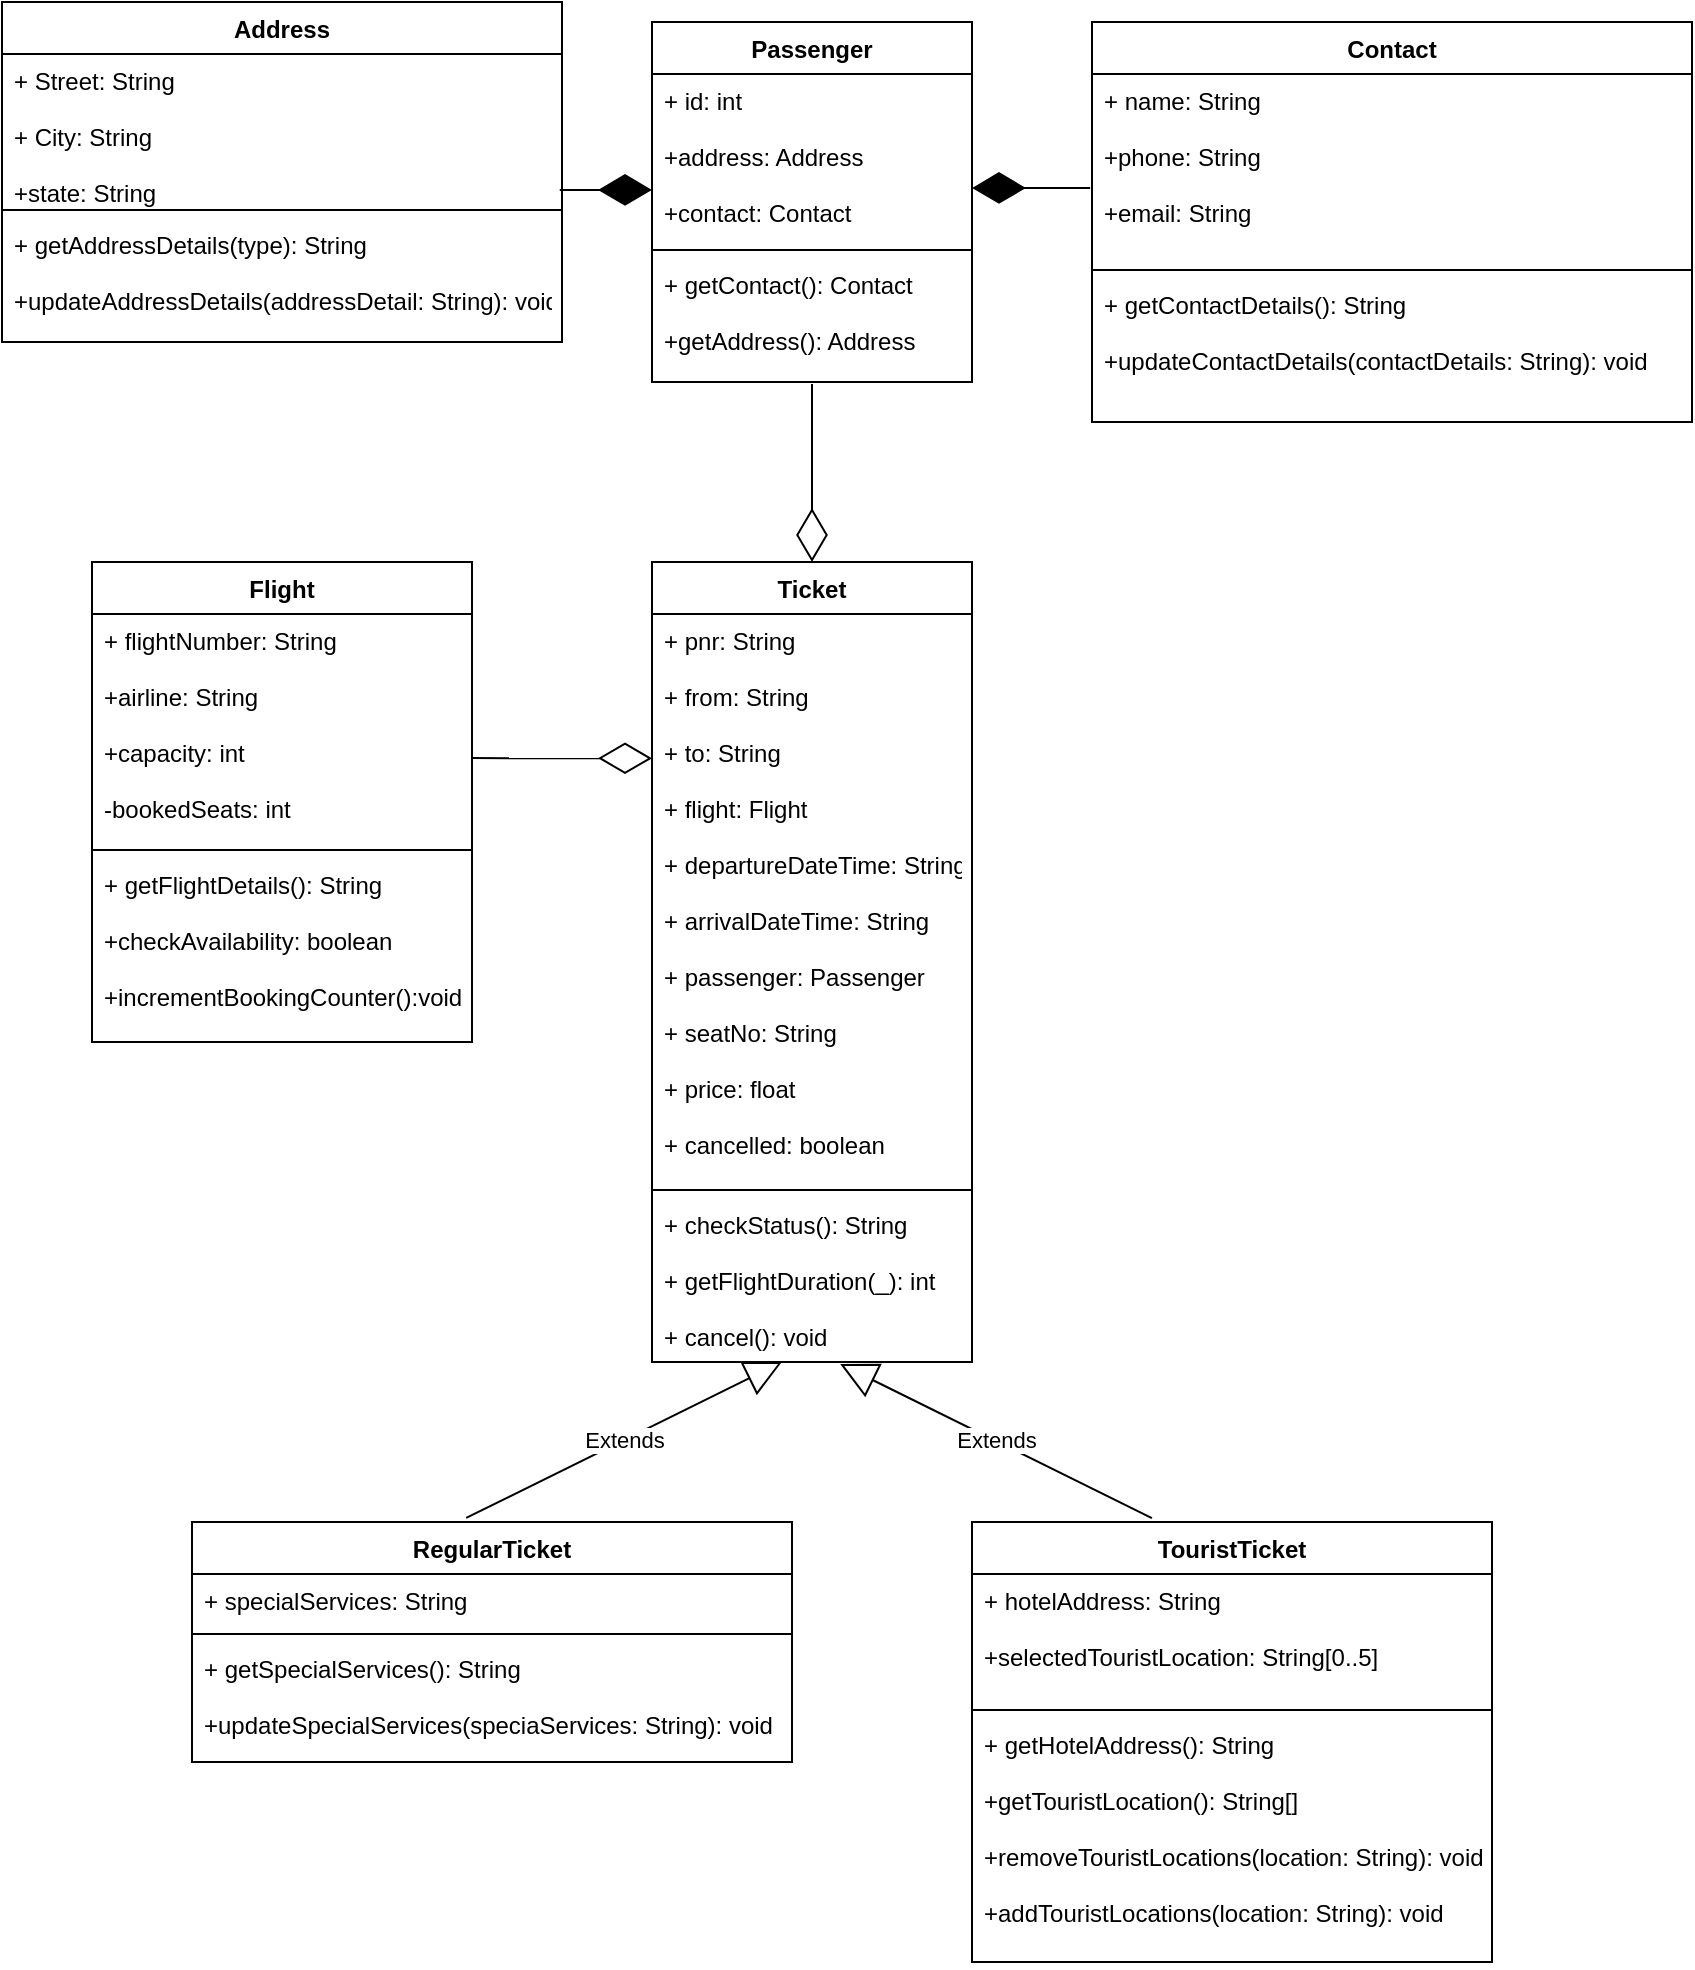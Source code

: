 <mxfile version="14.2.4" type="device"><diagram id="uGJEjeDSnIIGlxUwhhXe" name="Page-1"><mxGraphModel dx="770" dy="393" grid="0" gridSize="10" guides="1" tooltips="1" connect="1" arrows="1" fold="1" page="1" pageScale="1" pageWidth="850" pageHeight="1100" background="none" math="0" shadow="0"><root><mxCell id="0"/><mxCell id="1" parent="0"/><mxCell id="QcTNH2rrbYmqmXC4geyy-1" value="Address" style="swimlane;fontStyle=1;align=center;verticalAlign=top;childLayout=stackLayout;horizontal=1;startSize=26;horizontalStack=0;resizeParent=1;resizeParentMax=0;resizeLast=0;collapsible=1;marginBottom=0;" vertex="1" parent="1"><mxGeometry x="5" y="30" width="280" height="170" as="geometry"/></mxCell><mxCell id="QcTNH2rrbYmqmXC4geyy-2" value="+ Street: String&#10;&#10;+ City: String&#10;&#10;+state: String&#10;" style="text;strokeColor=none;fillColor=none;align=left;verticalAlign=top;spacingLeft=4;spacingRight=4;overflow=hidden;rotatable=0;points=[[0,0.5],[1,0.5]];portConstraint=eastwest;" vertex="1" parent="QcTNH2rrbYmqmXC4geyy-1"><mxGeometry y="26" width="280" height="74" as="geometry"/></mxCell><mxCell id="QcTNH2rrbYmqmXC4geyy-3" value="" style="line;strokeWidth=1;fillColor=none;align=left;verticalAlign=middle;spacingTop=-1;spacingLeft=3;spacingRight=3;rotatable=0;labelPosition=right;points=[];portConstraint=eastwest;" vertex="1" parent="QcTNH2rrbYmqmXC4geyy-1"><mxGeometry y="100" width="280" height="8" as="geometry"/></mxCell><mxCell id="QcTNH2rrbYmqmXC4geyy-4" value="+ getAddressDetails(type): String&#10;&#10;+updateAddressDetails(addressDetail: String): void" style="text;strokeColor=none;fillColor=none;align=left;verticalAlign=top;spacingLeft=4;spacingRight=4;overflow=hidden;rotatable=0;points=[[0,0.5],[1,0.5]];portConstraint=eastwest;" vertex="1" parent="QcTNH2rrbYmqmXC4geyy-1"><mxGeometry y="108" width="280" height="62" as="geometry"/></mxCell><mxCell id="QcTNH2rrbYmqmXC4geyy-5" value="Passenger" style="swimlane;fontStyle=1;align=center;verticalAlign=top;childLayout=stackLayout;horizontal=1;startSize=26;horizontalStack=0;resizeParent=1;resizeParentMax=0;resizeLast=0;collapsible=1;marginBottom=0;" vertex="1" parent="1"><mxGeometry x="330" y="40" width="160" height="180" as="geometry"/></mxCell><mxCell id="QcTNH2rrbYmqmXC4geyy-6" value="+ id: int&#10;&#10;+address: Address&#10;&#10;+contact: Contact&#10;" style="text;strokeColor=none;fillColor=none;align=left;verticalAlign=top;spacingLeft=4;spacingRight=4;overflow=hidden;rotatable=0;points=[[0,0.5],[1,0.5]];portConstraint=eastwest;" vertex="1" parent="QcTNH2rrbYmqmXC4geyy-5"><mxGeometry y="26" width="160" height="84" as="geometry"/></mxCell><mxCell id="QcTNH2rrbYmqmXC4geyy-7" value="" style="line;strokeWidth=1;fillColor=none;align=left;verticalAlign=middle;spacingTop=-1;spacingLeft=3;spacingRight=3;rotatable=0;labelPosition=right;points=[];portConstraint=eastwest;" vertex="1" parent="QcTNH2rrbYmqmXC4geyy-5"><mxGeometry y="110" width="160" height="8" as="geometry"/></mxCell><mxCell id="QcTNH2rrbYmqmXC4geyy-8" value="+ getContact(): Contact&#10;&#10;+getAddress(): Address" style="text;strokeColor=none;fillColor=none;align=left;verticalAlign=top;spacingLeft=4;spacingRight=4;overflow=hidden;rotatable=0;points=[[0,0.5],[1,0.5]];portConstraint=eastwest;" vertex="1" parent="QcTNH2rrbYmqmXC4geyy-5"><mxGeometry y="118" width="160" height="62" as="geometry"/></mxCell><mxCell id="QcTNH2rrbYmqmXC4geyy-9" value="Contact" style="swimlane;fontStyle=1;align=center;verticalAlign=top;childLayout=stackLayout;horizontal=1;startSize=26;horizontalStack=0;resizeParent=1;resizeParentMax=0;resizeLast=0;collapsible=1;marginBottom=0;" vertex="1" parent="1"><mxGeometry x="550" y="40" width="300" height="200" as="geometry"/></mxCell><mxCell id="QcTNH2rrbYmqmXC4geyy-10" value="+ name: String&#10;&#10;+phone: String&#10;&#10;+email: String" style="text;strokeColor=none;fillColor=none;align=left;verticalAlign=top;spacingLeft=4;spacingRight=4;overflow=hidden;rotatable=0;points=[[0,0.5],[1,0.5]];portConstraint=eastwest;" vertex="1" parent="QcTNH2rrbYmqmXC4geyy-9"><mxGeometry y="26" width="300" height="94" as="geometry"/></mxCell><mxCell id="QcTNH2rrbYmqmXC4geyy-11" value="" style="line;strokeWidth=1;fillColor=none;align=left;verticalAlign=middle;spacingTop=-1;spacingLeft=3;spacingRight=3;rotatable=0;labelPosition=right;points=[];portConstraint=eastwest;" vertex="1" parent="QcTNH2rrbYmqmXC4geyy-9"><mxGeometry y="120" width="300" height="8" as="geometry"/></mxCell><mxCell id="QcTNH2rrbYmqmXC4geyy-12" value="+ getContactDetails(): String&#10;&#10;+updateContactDetails(contactDetails: String): void" style="text;strokeColor=none;fillColor=none;align=left;verticalAlign=top;spacingLeft=4;spacingRight=4;overflow=hidden;rotatable=0;points=[[0,0.5],[1,0.5]];portConstraint=eastwest;" vertex="1" parent="QcTNH2rrbYmqmXC4geyy-9"><mxGeometry y="128" width="300" height="72" as="geometry"/></mxCell><mxCell id="QcTNH2rrbYmqmXC4geyy-15" value="Flight" style="swimlane;fontStyle=1;align=center;verticalAlign=top;childLayout=stackLayout;horizontal=1;startSize=26;horizontalStack=0;resizeParent=1;resizeParentMax=0;resizeLast=0;collapsible=1;marginBottom=0;" vertex="1" parent="1"><mxGeometry x="50" y="310" width="190" height="240" as="geometry"/></mxCell><mxCell id="QcTNH2rrbYmqmXC4geyy-16" value="+ flightNumber: String&#10;&#10;+airline: String&#10;&#10;+capacity: int&#10;&#10;-bookedSeats: int" style="text;strokeColor=none;fillColor=none;align=left;verticalAlign=top;spacingLeft=4;spacingRight=4;overflow=hidden;rotatable=0;points=[[0,0.5],[1,0.5]];portConstraint=eastwest;" vertex="1" parent="QcTNH2rrbYmqmXC4geyy-15"><mxGeometry y="26" width="190" height="114" as="geometry"/></mxCell><mxCell id="QcTNH2rrbYmqmXC4geyy-17" value="" style="line;strokeWidth=1;fillColor=none;align=left;verticalAlign=middle;spacingTop=-1;spacingLeft=3;spacingRight=3;rotatable=0;labelPosition=right;points=[];portConstraint=eastwest;" vertex="1" parent="QcTNH2rrbYmqmXC4geyy-15"><mxGeometry y="140" width="190" height="8" as="geometry"/></mxCell><mxCell id="QcTNH2rrbYmqmXC4geyy-18" value="+ getFlightDetails(): String&#10;&#10;+checkAvailability: boolean&#10;&#10;+incrementBookingCounter():void" style="text;strokeColor=none;fillColor=none;align=left;verticalAlign=top;spacingLeft=4;spacingRight=4;overflow=hidden;rotatable=0;points=[[0,0.5],[1,0.5]];portConstraint=eastwest;" vertex="1" parent="QcTNH2rrbYmqmXC4geyy-15"><mxGeometry y="148" width="190" height="92" as="geometry"/></mxCell><mxCell id="QcTNH2rrbYmqmXC4geyy-19" value="Ticket" style="swimlane;fontStyle=1;align=center;verticalAlign=top;childLayout=stackLayout;horizontal=1;startSize=26;horizontalStack=0;resizeParent=1;resizeParentMax=0;resizeLast=0;collapsible=1;marginBottom=0;" vertex="1" parent="1"><mxGeometry x="330" y="310" width="160" height="400" as="geometry"/></mxCell><mxCell id="QcTNH2rrbYmqmXC4geyy-20" value="+ pnr: String&#10;&#10;+ from: String&#10;&#10;+ to: String&#10;&#10;+ flight: Flight&#10;&#10;+ departureDateTime: String&#10;&#10;+ arrivalDateTime: String&#10;&#10;+ passenger: Passenger&#10;&#10;+ seatNo: String&#10;&#10;+ price: float&#10;&#10;+ cancelled: boolean" style="text;strokeColor=none;fillColor=none;align=left;verticalAlign=top;spacingLeft=4;spacingRight=4;overflow=hidden;rotatable=0;points=[[0,0.5],[1,0.5]];portConstraint=eastwest;" vertex="1" parent="QcTNH2rrbYmqmXC4geyy-19"><mxGeometry y="26" width="160" height="284" as="geometry"/></mxCell><mxCell id="QcTNH2rrbYmqmXC4geyy-21" value="" style="line;strokeWidth=1;fillColor=none;align=left;verticalAlign=middle;spacingTop=-1;spacingLeft=3;spacingRight=3;rotatable=0;labelPosition=right;points=[];portConstraint=eastwest;" vertex="1" parent="QcTNH2rrbYmqmXC4geyy-19"><mxGeometry y="310" width="160" height="8" as="geometry"/></mxCell><mxCell id="QcTNH2rrbYmqmXC4geyy-22" value="+ checkStatus(): String&#10;&#10;+ getFlightDuration(_): int&#10;&#10;+ cancel(): void" style="text;strokeColor=none;fillColor=none;align=left;verticalAlign=top;spacingLeft=4;spacingRight=4;overflow=hidden;rotatable=0;points=[[0,0.5],[1,0.5]];portConstraint=eastwest;" vertex="1" parent="QcTNH2rrbYmqmXC4geyy-19"><mxGeometry y="318" width="160" height="82" as="geometry"/></mxCell><mxCell id="QcTNH2rrbYmqmXC4geyy-23" value="RegularTicket" style="swimlane;fontStyle=1;align=center;verticalAlign=top;childLayout=stackLayout;horizontal=1;startSize=26;horizontalStack=0;resizeParent=1;resizeParentMax=0;resizeLast=0;collapsible=1;marginBottom=0;" vertex="1" parent="1"><mxGeometry x="100" y="790" width="300" height="120" as="geometry"/></mxCell><mxCell id="QcTNH2rrbYmqmXC4geyy-24" value="+ specialServices: String" style="text;strokeColor=none;fillColor=none;align=left;verticalAlign=top;spacingLeft=4;spacingRight=4;overflow=hidden;rotatable=0;points=[[0,0.5],[1,0.5]];portConstraint=eastwest;" vertex="1" parent="QcTNH2rrbYmqmXC4geyy-23"><mxGeometry y="26" width="300" height="26" as="geometry"/></mxCell><mxCell id="QcTNH2rrbYmqmXC4geyy-25" value="" style="line;strokeWidth=1;fillColor=none;align=left;verticalAlign=middle;spacingTop=-1;spacingLeft=3;spacingRight=3;rotatable=0;labelPosition=right;points=[];portConstraint=eastwest;" vertex="1" parent="QcTNH2rrbYmqmXC4geyy-23"><mxGeometry y="52" width="300" height="8" as="geometry"/></mxCell><mxCell id="QcTNH2rrbYmqmXC4geyy-26" value="+ getSpecialServices(): String&#10;&#10;+updateSpecialServices(speciaServices: String): void" style="text;strokeColor=none;fillColor=none;align=left;verticalAlign=top;spacingLeft=4;spacingRight=4;overflow=hidden;rotatable=0;points=[[0,0.5],[1,0.5]];portConstraint=eastwest;" vertex="1" parent="QcTNH2rrbYmqmXC4geyy-23"><mxGeometry y="60" width="300" height="60" as="geometry"/></mxCell><mxCell id="QcTNH2rrbYmqmXC4geyy-27" value="TouristTicket" style="swimlane;fontStyle=1;align=center;verticalAlign=top;childLayout=stackLayout;horizontal=1;startSize=26;horizontalStack=0;resizeParent=1;resizeParentMax=0;resizeLast=0;collapsible=1;marginBottom=0;" vertex="1" parent="1"><mxGeometry x="490" y="790" width="260" height="220" as="geometry"/></mxCell><mxCell id="QcTNH2rrbYmqmXC4geyy-28" value="+ hotelAddress: String&#10;&#10;+selectedTouristLocation: String[0..5]" style="text;strokeColor=none;fillColor=none;align=left;verticalAlign=top;spacingLeft=4;spacingRight=4;overflow=hidden;rotatable=0;points=[[0,0.5],[1,0.5]];portConstraint=eastwest;" vertex="1" parent="QcTNH2rrbYmqmXC4geyy-27"><mxGeometry y="26" width="260" height="64" as="geometry"/></mxCell><mxCell id="QcTNH2rrbYmqmXC4geyy-29" value="" style="line;strokeWidth=1;fillColor=none;align=left;verticalAlign=middle;spacingTop=-1;spacingLeft=3;spacingRight=3;rotatable=0;labelPosition=right;points=[];portConstraint=eastwest;" vertex="1" parent="QcTNH2rrbYmqmXC4geyy-27"><mxGeometry y="90" width="260" height="8" as="geometry"/></mxCell><mxCell id="QcTNH2rrbYmqmXC4geyy-30" value="+ getHotelAddress(): String&#10;&#10;+getTouristLocation(): String[]&#10;&#10;+removeTouristLocations(location: String): void&#10;&#10;+addTouristLocations(location: String): void" style="text;strokeColor=none;fillColor=none;align=left;verticalAlign=top;spacingLeft=4;spacingRight=4;overflow=hidden;rotatable=0;points=[[0,0.5],[1,0.5]];portConstraint=eastwest;" vertex="1" parent="QcTNH2rrbYmqmXC4geyy-27"><mxGeometry y="98" width="260" height="122" as="geometry"/></mxCell><mxCell id="QcTNH2rrbYmqmXC4geyy-31" value="" style="endArrow=diamondThin;endFill=1;endSize=24;html=1;exitX=0.996;exitY=0.919;exitDx=0;exitDy=0;exitPerimeter=0;entryX=0;entryY=0.69;entryDx=0;entryDy=0;entryPerimeter=0;" edge="1" parent="1" source="QcTNH2rrbYmqmXC4geyy-2" target="QcTNH2rrbYmqmXC4geyy-6"><mxGeometry width="160" relative="1" as="geometry"><mxPoint x="260" y="170" as="sourcePoint"/><mxPoint x="420" y="170" as="targetPoint"/></mxGeometry></mxCell><mxCell id="QcTNH2rrbYmqmXC4geyy-32" value="" style="endArrow=diamondThin;endFill=1;endSize=24;html=1;exitX=-0.003;exitY=0.606;exitDx=0;exitDy=0;exitPerimeter=0;" edge="1" parent="1" source="QcTNH2rrbYmqmXC4geyy-10"><mxGeometry width="160" relative="1" as="geometry"><mxPoint x="300" y="70" as="sourcePoint"/><mxPoint x="490" y="123" as="targetPoint"/></mxGeometry></mxCell><mxCell id="QcTNH2rrbYmqmXC4geyy-33" value="" style="endArrow=diamondThin;endFill=0;endSize=24;html=1;exitX=1;exitY=0.632;exitDx=0;exitDy=0;exitPerimeter=0;entryX=0;entryY=0.254;entryDx=0;entryDy=0;entryPerimeter=0;" edge="1" parent="1" source="QcTNH2rrbYmqmXC4geyy-16" target="QcTNH2rrbYmqmXC4geyy-20"><mxGeometry width="160" relative="1" as="geometry"><mxPoint x="300" y="370" as="sourcePoint"/><mxPoint x="460" y="370" as="targetPoint"/></mxGeometry></mxCell><mxCell id="QcTNH2rrbYmqmXC4geyy-34" value="" style="endArrow=diamondThin;endFill=0;endSize=24;html=1;entryX=0.5;entryY=0;entryDx=0;entryDy=0;exitX=0.5;exitY=1.016;exitDx=0;exitDy=0;exitPerimeter=0;" edge="1" parent="1" source="QcTNH2rrbYmqmXC4geyy-8" target="QcTNH2rrbYmqmXC4geyy-19"><mxGeometry width="160" relative="1" as="geometry"><mxPoint x="300" y="370" as="sourcePoint"/><mxPoint x="460" y="370" as="targetPoint"/></mxGeometry></mxCell><mxCell id="QcTNH2rrbYmqmXC4geyy-35" value="Extends" style="endArrow=block;endSize=16;endFill=0;html=1;exitX=0.457;exitY=-0.017;exitDx=0;exitDy=0;exitPerimeter=0;entryX=0.406;entryY=1;entryDx=0;entryDy=0;entryPerimeter=0;" edge="1" parent="1" source="QcTNH2rrbYmqmXC4geyy-23" target="QcTNH2rrbYmqmXC4geyy-22"><mxGeometry width="160" relative="1" as="geometry"><mxPoint x="300" y="370" as="sourcePoint"/><mxPoint x="460" y="370" as="targetPoint"/></mxGeometry></mxCell><mxCell id="QcTNH2rrbYmqmXC4geyy-36" value="Extends" style="endArrow=block;endSize=16;endFill=0;html=1;entryX=0.588;entryY=1.012;entryDx=0;entryDy=0;entryPerimeter=0;exitX=0.346;exitY=-0.009;exitDx=0;exitDy=0;exitPerimeter=0;" edge="1" parent="1" source="QcTNH2rrbYmqmXC4geyy-27" target="QcTNH2rrbYmqmXC4geyy-22"><mxGeometry width="160" relative="1" as="geometry"><mxPoint x="300" y="770" as="sourcePoint"/><mxPoint x="460" y="770" as="targetPoint"/></mxGeometry></mxCell></root></mxGraphModel></diagram></mxfile>